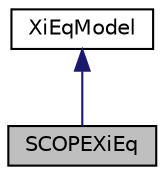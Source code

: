 digraph "SCOPEXiEq"
{
  bgcolor="transparent";
  edge [fontname="Helvetica",fontsize="10",labelfontname="Helvetica",labelfontsize="10"];
  node [fontname="Helvetica",fontsize="10",shape=record];
  Node0 [label="SCOPEXiEq",height=0.2,width=0.4,color="black", fillcolor="grey75", style="filled", fontcolor="black"];
  Node1 -> Node0 [dir="back",color="midnightblue",fontsize="10",style="solid",fontname="Helvetica"];
  Node1 [label="XiEqModel",height=0.2,width=0.4,color="black",URL="$a32949.html",tooltip="Base-class for all XiEq models used by the b-XiEq combustion model. The available models are : basicX..."];
}
